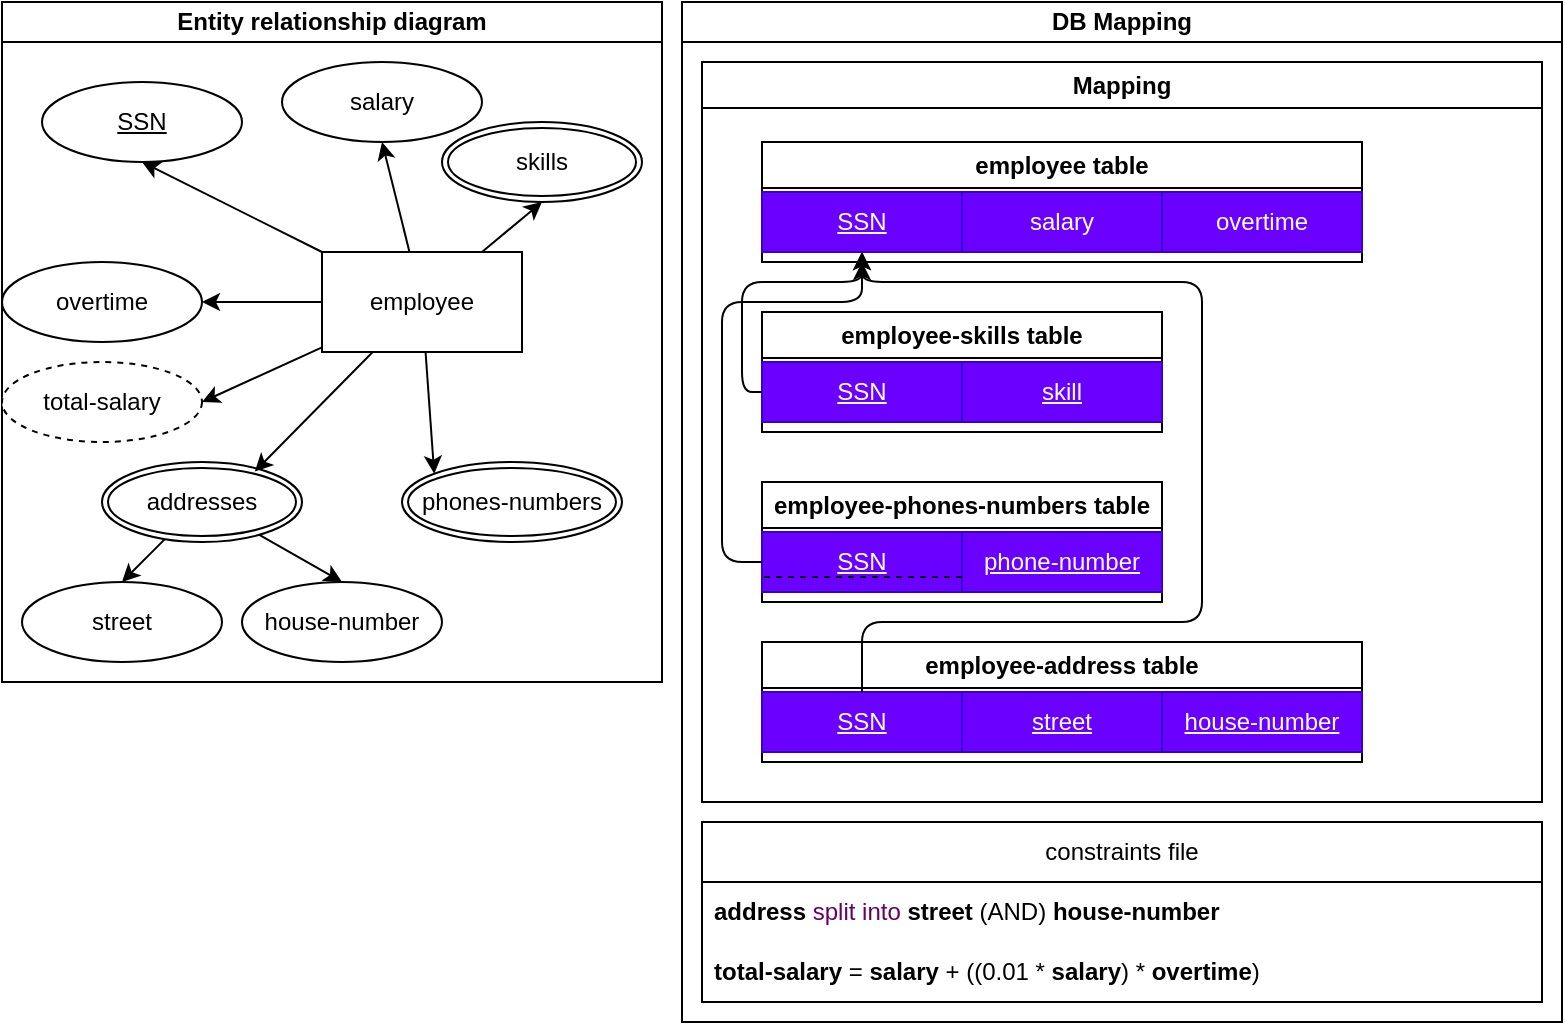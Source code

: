 <mxfile>
    <diagram id="R3N_D--5qBi451Lv7yX1" name="Page-1">
        <mxGraphModel dx="749" dy="563" grid="1" gridSize="10" guides="1" tooltips="1" connect="1" arrows="1" fold="1" page="1" pageScale="1" pageWidth="850" pageHeight="1100" math="0" shadow="0">
            <root>
                <mxCell id="0"/>
                <mxCell id="1" parent="0"/>
                <mxCell id="2" value="Entity relationship diagram" style="swimlane;whiteSpace=wrap;html=1;startSize=20;" parent="1" vertex="1">
                    <mxGeometry x="30" y="70" width="330" height="340" as="geometry"/>
                </mxCell>
                <mxCell id="5" style="edgeStyle=none;html=1;entryX=0.5;entryY=1;entryDx=0;entryDy=0;" parent="2" source="3" target="4" edge="1">
                    <mxGeometry relative="1" as="geometry"/>
                </mxCell>
                <mxCell id="7" style="edgeStyle=none;html=1;entryX=0.5;entryY=1;entryDx=0;entryDy=0;" parent="2" source="3" target="6" edge="1">
                    <mxGeometry relative="1" as="geometry"/>
                </mxCell>
                <mxCell id="9" style="edgeStyle=none;html=1;entryX=0.5;entryY=1;entryDx=0;entryDy=0;" parent="2" source="3" target="8" edge="1">
                    <mxGeometry relative="1" as="geometry"/>
                </mxCell>
                <mxCell id="11" style="edgeStyle=none;html=1;entryX=0;entryY=0;entryDx=0;entryDy=0;" parent="2" source="3" target="10" edge="1">
                    <mxGeometry relative="1" as="geometry"/>
                </mxCell>
                <mxCell id="14" style="edgeStyle=none;html=1;entryX=1;entryY=0.5;entryDx=0;entryDy=0;" parent="2" source="3" target="13" edge="1">
                    <mxGeometry relative="1" as="geometry"/>
                </mxCell>
                <mxCell id="21" style="edgeStyle=none;html=1;entryX=1;entryY=0.5;entryDx=0;entryDy=0;" parent="2" source="3" target="20" edge="1">
                    <mxGeometry relative="1" as="geometry"/>
                </mxCell>
                <mxCell id="3" value="employee" style="html=1;dashed=0;whiteSpace=wrap;" parent="2" vertex="1">
                    <mxGeometry x="160" y="125" width="100" height="50" as="geometry"/>
                </mxCell>
                <mxCell id="4" value="&lt;u&gt;SSN&lt;/u&gt;" style="ellipse;whiteSpace=wrap;html=1;align=center;" parent="2" vertex="1">
                    <mxGeometry x="20" y="40" width="100" height="40" as="geometry"/>
                </mxCell>
                <mxCell id="6" value="salary" style="ellipse;whiteSpace=wrap;html=1;align=center;" parent="2" vertex="1">
                    <mxGeometry x="140" y="30" width="100" height="40" as="geometry"/>
                </mxCell>
                <mxCell id="8" value="skills" style="ellipse;shape=doubleEllipse;margin=3;whiteSpace=wrap;html=1;align=center;" parent="2" vertex="1">
                    <mxGeometry x="220" y="60" width="100" height="40" as="geometry"/>
                </mxCell>
                <mxCell id="10" value="phones-numbers" style="ellipse;shape=doubleEllipse;margin=3;whiteSpace=wrap;html=1;align=center;" parent="2" vertex="1">
                    <mxGeometry x="200" y="230" width="110" height="40" as="geometry"/>
                </mxCell>
                <mxCell id="18" style="edgeStyle=none;html=1;entryX=0.5;entryY=0;entryDx=0;entryDy=0;" parent="2" source="12" target="16" edge="1">
                    <mxGeometry relative="1" as="geometry"/>
                </mxCell>
                <mxCell id="19" style="edgeStyle=none;html=1;entryX=0.5;entryY=0;entryDx=0;entryDy=0;" parent="2" source="12" target="17" edge="1">
                    <mxGeometry relative="1" as="geometry"/>
                </mxCell>
                <mxCell id="12" value="addresses" style="ellipse;shape=doubleEllipse;margin=3;whiteSpace=wrap;html=1;align=center;" parent="2" vertex="1">
                    <mxGeometry x="50" y="230" width="100" height="40" as="geometry"/>
                </mxCell>
                <mxCell id="13" value="overtime" style="ellipse;whiteSpace=wrap;html=1;align=center;" parent="2" vertex="1">
                    <mxGeometry y="130" width="100" height="40" as="geometry"/>
                </mxCell>
                <mxCell id="15" style="edgeStyle=none;html=1;entryX=0.764;entryY=0.12;entryDx=0;entryDy=0;entryPerimeter=0;" parent="2" source="3" target="12" edge="1">
                    <mxGeometry relative="1" as="geometry"/>
                </mxCell>
                <mxCell id="16" value="street" style="ellipse;whiteSpace=wrap;html=1;align=center;" parent="2" vertex="1">
                    <mxGeometry x="10" y="290" width="100" height="40" as="geometry"/>
                </mxCell>
                <mxCell id="17" value="house-number" style="ellipse;whiteSpace=wrap;html=1;align=center;" parent="2" vertex="1">
                    <mxGeometry x="120" y="290" width="100" height="40" as="geometry"/>
                </mxCell>
                <mxCell id="20" value="total-salary" style="ellipse;whiteSpace=wrap;html=1;align=center;dashed=1;" parent="2" vertex="1">
                    <mxGeometry y="180" width="100" height="40" as="geometry"/>
                </mxCell>
                <mxCell id="22" value="DB Mapping" style="swimlane;whiteSpace=wrap;html=1;startSize=20;" parent="1" vertex="1">
                    <mxGeometry x="370" y="70" width="440" height="510" as="geometry"/>
                </mxCell>
                <mxCell id="28" style="edgeStyle=none;html=1;entryX=1;entryY=0.5;entryDx=0;entryDy=0;" parent="22" edge="1">
                    <mxGeometry relative="1" as="geometry">
                        <mxPoint x="100" y="200" as="targetPoint"/>
                    </mxGeometry>
                </mxCell>
                <mxCell id="34" style="edgeStyle=none;html=1;entryX=0.5;entryY=0;entryDx=0;entryDy=0;" parent="22" edge="1">
                    <mxGeometry relative="1" as="geometry">
                        <mxPoint x="60" y="290" as="targetPoint"/>
                    </mxGeometry>
                </mxCell>
                <mxCell id="35" style="edgeStyle=none;html=1;entryX=0.5;entryY=0;entryDx=0;entryDy=0;" parent="22" edge="1">
                    <mxGeometry relative="1" as="geometry">
                        <mxPoint x="170" y="290" as="targetPoint"/>
                    </mxGeometry>
                </mxCell>
                <mxCell id="38" style="edgeStyle=none;html=1;entryX=0.764;entryY=0.12;entryDx=0;entryDy=0;entryPerimeter=0;" parent="22" edge="1">
                    <mxGeometry relative="1" as="geometry">
                        <mxPoint x="126.4" y="234.8" as="targetPoint"/>
                    </mxGeometry>
                </mxCell>
                <mxCell id="53" value="Mapping" style="swimlane;whiteSpace=wrap;html=1;" parent="22" vertex="1">
                    <mxGeometry x="10" y="30" width="420" height="370" as="geometry"/>
                </mxCell>
                <mxCell id="88" value="employee table" style="swimlane;whiteSpace=wrap;html=1;" parent="53" vertex="1">
                    <mxGeometry x="30" y="40" width="300" height="60" as="geometry"/>
                </mxCell>
                <mxCell id="91" value="" style="group" parent="88" vertex="1" connectable="0">
                    <mxGeometry y="25" width="192.5" height="30" as="geometry"/>
                </mxCell>
                <mxCell id="92" value="" style="group" parent="91" vertex="1" connectable="0">
                    <mxGeometry width="200" height="30" as="geometry"/>
                </mxCell>
                <mxCell id="90" value="salary" style="rounded=0;whiteSpace=wrap;html=1;fillColor=#6a00ff;fontColor=#ffffff;strokeColor=#3700CC;" parent="92" vertex="1">
                    <mxGeometry x="100" width="100" height="30" as="geometry"/>
                </mxCell>
                <mxCell id="89" value="SSN" style="rounded=0;whiteSpace=wrap;html=1;fillColor=#6a00ff;fontColor=#ffffff;strokeColor=#3700CC;fontStyle=4" parent="92" vertex="1">
                    <mxGeometry width="100" height="30" as="geometry"/>
                </mxCell>
                <mxCell id="93" value="overtime" style="rounded=0;whiteSpace=wrap;html=1;fillColor=#6a00ff;fontColor=#ffffff;strokeColor=#3700CC;" parent="88" vertex="1">
                    <mxGeometry x="200" y="25" width="100" height="30" as="geometry"/>
                </mxCell>
                <mxCell id="95" value="employee-skills table" style="swimlane;whiteSpace=wrap;html=1;" parent="53" vertex="1">
                    <mxGeometry x="30" y="125" width="200" height="60" as="geometry"/>
                </mxCell>
                <mxCell id="113" style="edgeStyle=none;html=1;exitX=0;exitY=0.75;exitDx=0;exitDy=0;entryX=0;entryY=0.75;entryDx=0;entryDy=0;endArrow=none;endFill=0;dashed=1;" edge="1" parent="95" source="98" target="99">
                    <mxGeometry relative="1" as="geometry"/>
                </mxCell>
                <mxCell id="98" value="skill" style="rounded=0;whiteSpace=wrap;html=1;fillColor=#6a00ff;fontColor=#ffffff;strokeColor=#3700CC;fontStyle=4" parent="95" vertex="1">
                    <mxGeometry x="100" y="25" width="100" height="30" as="geometry"/>
                </mxCell>
                <mxCell id="99" value="SSN" style="rounded=0;whiteSpace=wrap;html=1;fillColor=#6a00ff;fontColor=#ffffff;strokeColor=#3700CC;fontStyle=4" parent="95" vertex="1">
                    <mxGeometry y="25" width="100" height="30" as="geometry"/>
                </mxCell>
                <mxCell id="101" style="edgeStyle=orthogonalEdgeStyle;html=1;entryX=0.5;entryY=1;entryDx=0;entryDy=0;exitX=0;exitY=0.5;exitDx=0;exitDy=0;" parent="53" source="99" target="89" edge="1">
                    <mxGeometry relative="1" as="geometry">
                        <Array as="points">
                            <mxPoint x="20" y="165"/>
                            <mxPoint x="20" y="110"/>
                            <mxPoint x="80" y="110"/>
                        </Array>
                    </mxGeometry>
                </mxCell>
                <mxCell id="102" value="employee-phones-numbers table" style="swimlane;whiteSpace=wrap;html=1;" parent="53" vertex="1">
                    <mxGeometry x="30" y="210" width="200" height="60" as="geometry"/>
                </mxCell>
                <mxCell id="103" value="phone-number" style="rounded=0;whiteSpace=wrap;html=1;fillColor=#6a00ff;fontColor=#ffffff;strokeColor=#3700CC;fontStyle=4" parent="102" vertex="1">
                    <mxGeometry x="100" y="25" width="100" height="30" as="geometry"/>
                </mxCell>
                <mxCell id="104" value="SSN" style="rounded=0;whiteSpace=wrap;html=1;fillColor=#6a00ff;fontColor=#ffffff;strokeColor=#3700CC;fontStyle=4" parent="102" vertex="1">
                    <mxGeometry y="25" width="100" height="30" as="geometry"/>
                </mxCell>
                <mxCell id="112" style="edgeStyle=none;html=1;exitX=1;exitY=0.75;exitDx=0;exitDy=0;entryX=0;entryY=0.75;entryDx=0;entryDy=0;endArrow=none;endFill=0;dashed=1;" edge="1" parent="102" source="104" target="104">
                    <mxGeometry relative="1" as="geometry"/>
                </mxCell>
                <mxCell id="105" style="edgeStyle=orthogonalEdgeStyle;html=1;exitX=0;exitY=0.5;exitDx=0;exitDy=0;" parent="53" source="104" edge="1">
                    <mxGeometry relative="1" as="geometry">
                        <mxPoint x="80" y="100" as="targetPoint"/>
                        <mxPoint x="350" y="245" as="sourcePoint"/>
                        <Array as="points">
                            <mxPoint x="10" y="250"/>
                            <mxPoint x="10" y="120"/>
                            <mxPoint x="80" y="120"/>
                        </Array>
                    </mxGeometry>
                </mxCell>
                <mxCell id="106" value="employee-address table" style="swimlane;whiteSpace=wrap;html=1;" parent="53" vertex="1">
                    <mxGeometry x="30" y="290" width="300" height="60" as="geometry"/>
                </mxCell>
                <mxCell id="111" style="edgeStyle=none;html=1;exitX=0;exitY=0.75;exitDx=0;exitDy=0;entryX=0;entryY=0.75;entryDx=0;entryDy=0;endArrow=none;endFill=0;dashed=1;" edge="1" parent="106" source="107" target="108">
                    <mxGeometry relative="1" as="geometry"/>
                </mxCell>
                <mxCell id="107" value="street" style="rounded=0;whiteSpace=wrap;html=1;fillColor=#6a00ff;fontColor=#ffffff;strokeColor=#3700CC;fontStyle=4" parent="106" vertex="1">
                    <mxGeometry x="100" y="25" width="100" height="30" as="geometry"/>
                </mxCell>
                <mxCell id="108" value="SSN" style="rounded=0;whiteSpace=wrap;html=1;fillColor=#6a00ff;fontColor=#ffffff;strokeColor=#3700CC;fontStyle=4" parent="106" vertex="1">
                    <mxGeometry y="25" width="100" height="30" as="geometry"/>
                </mxCell>
                <mxCell id="109" value="house-number" style="rounded=0;whiteSpace=wrap;html=1;fillColor=#6a00ff;fontColor=#ffffff;strokeColor=#3700CC;fontStyle=4" parent="106" vertex="1">
                    <mxGeometry x="200" y="25" width="100" height="30" as="geometry"/>
                </mxCell>
                <mxCell id="110" style="edgeStyle=orthogonalEdgeStyle;html=1;entryX=0.5;entryY=1;entryDx=0;entryDy=0;" parent="53" source="108" target="89" edge="1">
                    <mxGeometry relative="1" as="geometry">
                        <Array as="points">
                            <mxPoint x="80" y="280"/>
                            <mxPoint x="250" y="280"/>
                            <mxPoint x="250" y="110"/>
                            <mxPoint x="80" y="110"/>
                        </Array>
                    </mxGeometry>
                </mxCell>
                <mxCell id="54" value="constraints file" style="swimlane;fontStyle=0;childLayout=stackLayout;horizontal=1;startSize=30;horizontalStack=0;resizeParent=1;resizeParentMax=0;resizeLast=0;collapsible=1;marginBottom=0;whiteSpace=wrap;html=1;" parent="22" vertex="1">
                    <mxGeometry x="10" y="410" width="420" height="90" as="geometry"/>
                </mxCell>
                <mxCell id="55" value="&lt;b&gt;address &lt;/b&gt;&lt;font style=&quot;color: rgb(102, 0, 102);&quot;&gt;split into&lt;/font&gt; &lt;b&gt;street &lt;/b&gt;(AND) &lt;b&gt;house-number&lt;/b&gt;" style="text;strokeColor=none;fillColor=none;align=left;verticalAlign=middle;spacingLeft=4;spacingRight=4;overflow=hidden;points=[[0,0.5],[1,0.5]];portConstraint=eastwest;rotatable=0;whiteSpace=wrap;html=1;" parent="54" vertex="1">
                    <mxGeometry y="30" width="420" height="30" as="geometry"/>
                </mxCell>
                <mxCell id="56" value="&lt;b&gt;total-salary&lt;/b&gt; = &lt;b&gt;salary &lt;/b&gt;+ ((0.01 * &lt;b&gt;salary&lt;/b&gt;) * &lt;b&gt;overtime&lt;/b&gt;)" style="text;strokeColor=none;fillColor=none;align=left;verticalAlign=middle;spacingLeft=4;spacingRight=4;overflow=hidden;points=[[0,0.5],[1,0.5]];portConstraint=eastwest;rotatable=0;whiteSpace=wrap;html=1;" parent="54" vertex="1">
                    <mxGeometry y="60" width="420" height="30" as="geometry"/>
                </mxCell>
            </root>
        </mxGraphModel>
    </diagram>
</mxfile>